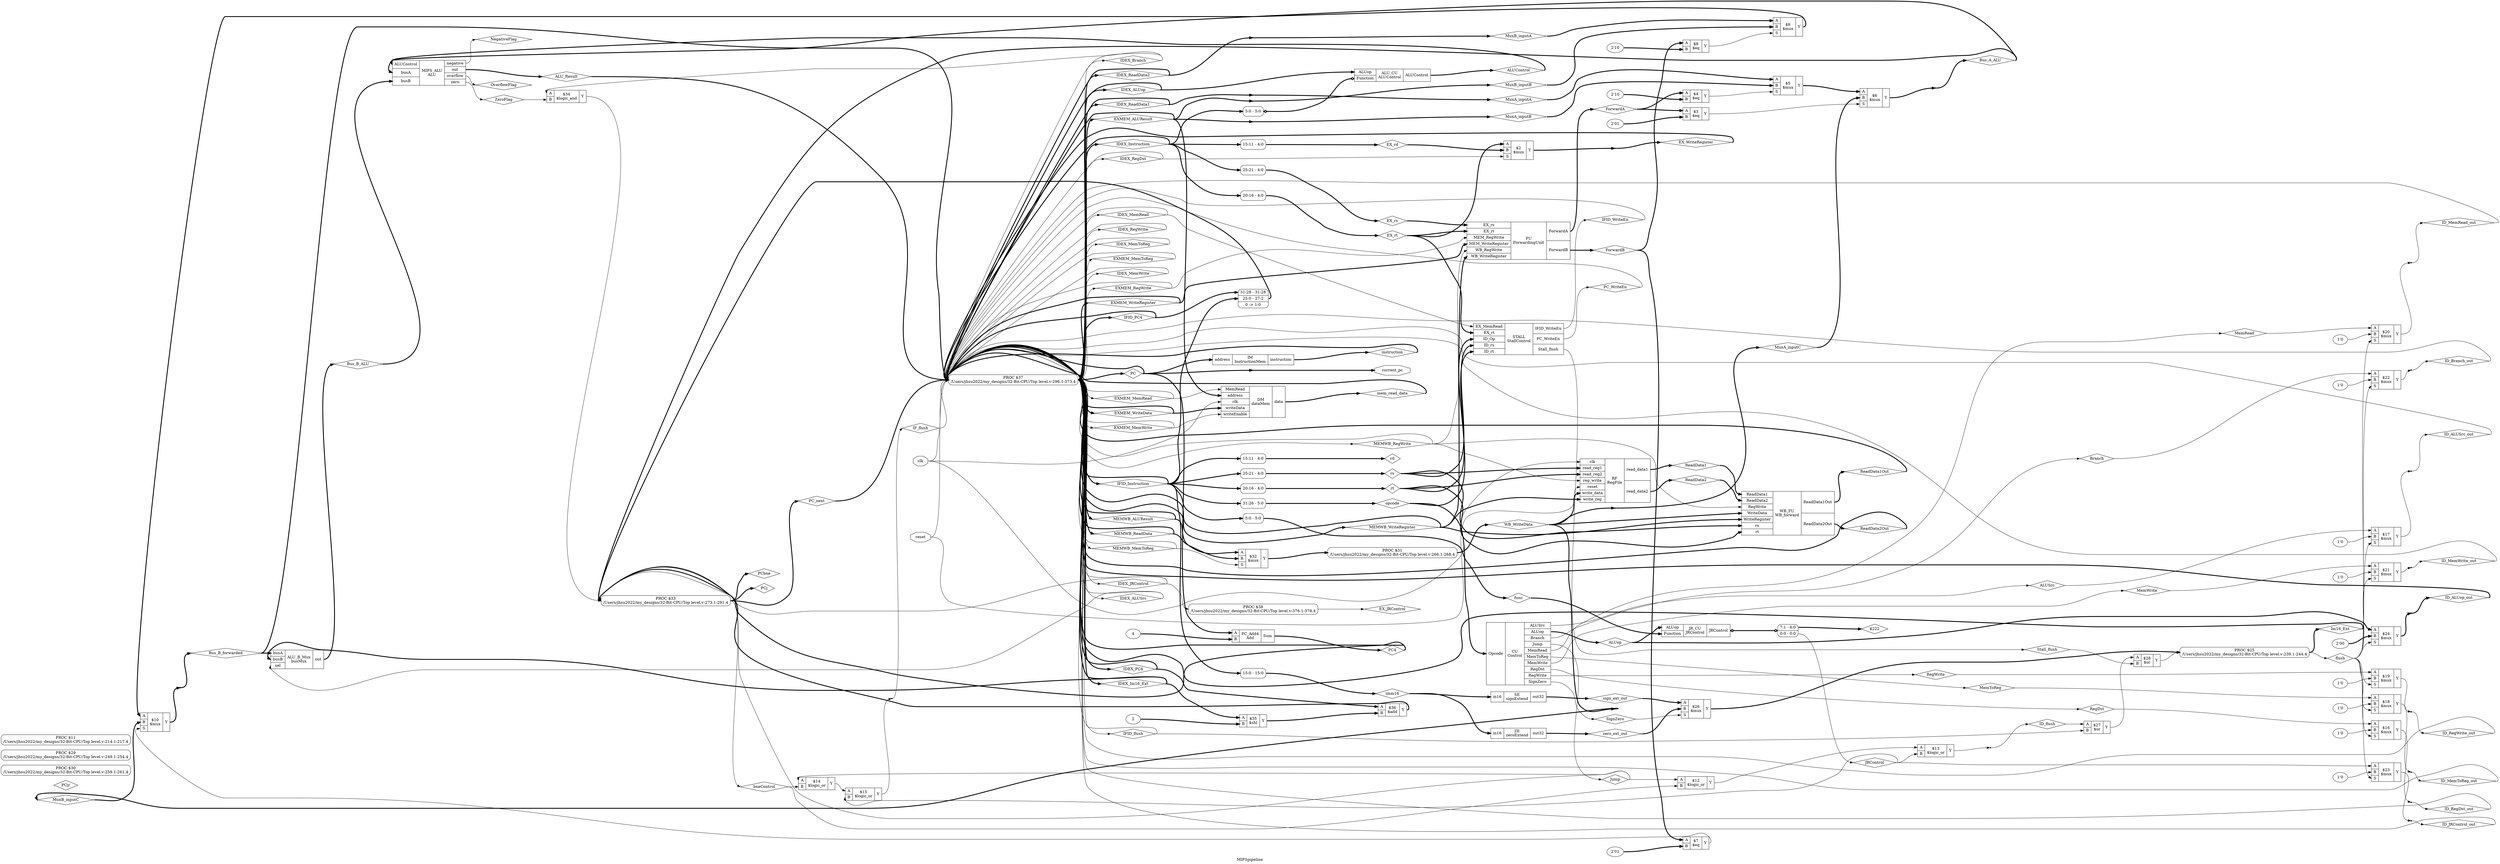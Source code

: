 digraph "MIPSpipeline" {
label="MIPSpipeline";
rankdir="LR";
remincross=true;
n72 [ shape=diamond, label="MuxB_inputC", color="black", fontcolor="black"];
n73 [ shape=diamond, label="MuxB_inputB", color="black", fontcolor="black"];
n74 [ shape=diamond, label="MuxB_inputA", color="black", fontcolor="black"];
n75 [ shape=diamond, label="MuxA_inputC", color="black", fontcolor="black"];
n76 [ shape=diamond, label="MuxA_inputB", color="black", fontcolor="black"];
n77 [ shape=diamond, label="MuxA_inputA", color="black", fontcolor="black"];
n78 [ shape=diamond, label="EX_WriteRegister", color="black", fontcolor="black"];
n79 [ shape=diamond, label="EX_rd", color="black", fontcolor="black"];
n80 [ shape=diamond, label="EX_rt", color="black", fontcolor="black"];
n81 [ shape=diamond, label="EX_rs", color="black", fontcolor="black"];
n82 [ shape=diamond, label="func", color="black", fontcolor="black"];
n83 [ shape=diamond, label="imm16", color="black", fontcolor="black"];
n84 [ shape=diamond, label="rd", color="black", fontcolor="black"];
n85 [ shape=diamond, label="rt", color="black", fontcolor="black"];
n86 [ shape=diamond, label="rs", color="black", fontcolor="black"];
n87 [ shape=diamond, label="opcode", color="black", fontcolor="black"];
n88 [ shape=diamond, label="ID_ALUop_out", color="black", fontcolor="black"];
n89 [ shape=diamond, label="ID_JRControl_out", color="black", fontcolor="black"];
n90 [ shape=diamond, label="ID_Branch_out", color="black", fontcolor="black"];
n91 [ shape=diamond, label="ID_MemWrite_out", color="black", fontcolor="black"];
n92 [ shape=diamond, label="ID_MemRead_out", color="black", fontcolor="black"];
n93 [ shape=diamond, label="ID_RegWrite_out", color="black", fontcolor="black"];
n94 [ shape=diamond, label="ID_MemToReg_out", color="black", fontcolor="black"];
n95 [ shape=diamond, label="ID_ALUSrc_out", color="black", fontcolor="black"];
n96 [ shape=diamond, label="ID_RegDst_out", color="black", fontcolor="black"];
n97 [ shape=diamond, label="EX_JRControl", color="black", fontcolor="black"];
n98 [ shape=diamond, label="IFID_WriteEn", color="black", fontcolor="black"];
n99 [ shape=diamond, label="PC_WriteEn", color="black", fontcolor="black"];
n100 [ shape=diamond, label="flush", color="black", fontcolor="black"];
n101 [ shape=diamond, label="Stall_flush", color="black", fontcolor="black"];
n102 [ shape=diamond, label="ID_flush", color="black", fontcolor="black"];
n103 [ shape=diamond, label="IF_flush", color="black", fontcolor="black"];
n104 [ shape=diamond, label="bneControl", color="black", fontcolor="black"];
n105 [ shape=diamond, label="NegativeFlag", color="black", fontcolor="black"];
n106 [ shape=diamond, label="OverflowFlag", color="black", fontcolor="black"];
n107 [ shape=diamond, label="ZeroFlag", color="black", fontcolor="black"];
n108 [ shape=diamond, label="JRControl", color="black", fontcolor="black"];
n109 [ shape=diamond, label="ForwardB", color="black", fontcolor="black"];
n110 [ shape=diamond, label="ForwardA", color="black", fontcolor="black"];
n111 [ shape=diamond, label="ALUControl", color="black", fontcolor="black"];
n112 [ shape=diamond, label="ALUop", color="black", fontcolor="black"];
n113 [ shape=diamond, label="SignZero", color="black", fontcolor="black"];
n114 [ shape=diamond, label="Jump", color="black", fontcolor="black"];
n115 [ shape=diamond, label="Branch", color="black", fontcolor="black"];
n116 [ shape=diamond, label="MemWrite", color="black", fontcolor="black"];
n117 [ shape=diamond, label="MemRead", color="black", fontcolor="black"];
n118 [ shape=diamond, label="RegWrite", color="black", fontcolor="black"];
n119 [ shape=diamond, label="MemToReg", color="black", fontcolor="black"];
n120 [ shape=diamond, label="ALUSrc", color="black", fontcolor="black"];
n121 [ shape=diamond, label="RegDst", color="black", fontcolor="black"];
n122 [ shape=diamond, label="PCjr", color="black", fontcolor="black"];
n123 [ shape=diamond, label="PCj", color="black", fontcolor="black"];
n124 [ shape=diamond, label="PCbne", color="black", fontcolor="black"];
n125 [ shape=diamond, label="WB_WriteData", color="black", fontcolor="black"];
n126 [ shape=diamond, label="mem_read_data", color="black", fontcolor="black"];
n127 [ shape=diamond, label="ALU_Result", color="black", fontcolor="black"];
n128 [ shape=diamond, label="Bus_B_forwarded", color="black", fontcolor="black"];
n129 [ shape=diamond, label="Bus_B_ALU", color="black", fontcolor="black"];
n130 [ shape=diamond, label="Bus_A_ALU", color="black", fontcolor="black"];
n131 [ shape=diamond, label="Im16_Ext", color="black", fontcolor="black"];
n132 [ shape=diamond, label="zero_ext_out", color="black", fontcolor="black"];
n133 [ shape=diamond, label="sign_ext_out", color="black", fontcolor="black"];
n134 [ shape=diamond, label="ReadData2Out", color="black", fontcolor="black"];
n135 [ shape=diamond, label="ReadData1Out", color="black", fontcolor="black"];
n136 [ shape=diamond, label="ReadData2", color="black", fontcolor="black"];
n137 [ shape=diamond, label="ReadData1", color="black", fontcolor="black"];
n138 [ shape=diamond, label="instruction", color="black", fontcolor="black"];
n139 [ shape=diamond, label="PC4", color="black", fontcolor="black"];
n140 [ shape=diamond, label="PC_next", color="black", fontcolor="black"];
n141 [ shape=diamond, label="MEMWB_WriteRegister", color="black", fontcolor="black"];
n142 [ shape=diamond, label="MEMWB_RegWrite", color="black", fontcolor="black"];
n143 [ shape=diamond, label="MEMWB_MemToReg", color="black", fontcolor="black"];
n144 [ shape=diamond, label="EXMEM_WriteRegister", color="black", fontcolor="black"];
n145 [ shape=diamond, label="EXMEM_MemWrite", color="black", fontcolor="black"];
n146 [ shape=diamond, label="EXMEM_MemRead", color="black", fontcolor="black"];
n147 [ shape=diamond, label="EXMEM_RegWrite", color="black", fontcolor="black"];
n148 [ shape=diamond, label="EXMEM_MemToReg", color="black", fontcolor="black"];
n149 [ shape=diamond, label="IDEX_ALUop", color="black", fontcolor="black"];
n150 [ shape=diamond, label="IDEX_JRControl", color="black", fontcolor="black"];
n151 [ shape=diamond, label="IDEX_Branch", color="black", fontcolor="black"];
n152 [ shape=diamond, label="IDEX_MemWrite", color="black", fontcolor="black"];
n153 [ shape=diamond, label="IDEX_MemRead", color="black", fontcolor="black"];
n154 [ shape=diamond, label="IDEX_RegWrite", color="black", fontcolor="black"];
n155 [ shape=diamond, label="IDEX_MemToReg", color="black", fontcolor="black"];
n156 [ shape=diamond, label="IDEX_ALUSrc", color="black", fontcolor="black"];
n157 [ shape=diamond, label="IDEX_RegDst", color="black", fontcolor="black"];
n158 [ shape=diamond, label="IFID_flush", color="black", fontcolor="black"];
n159 [ shape=diamond, label="MEMWB_ALUResult", color="black", fontcolor="black"];
n160 [ shape=diamond, label="MEMWB_ReadData", color="black", fontcolor="black"];
n161 [ shape=diamond, label="EXMEM_WriteData", color="black", fontcolor="black"];
n162 [ shape=diamond, label="EXMEM_ALUResult", color="black", fontcolor="black"];
n163 [ shape=diamond, label="IDEX_Instruction", color="black", fontcolor="black"];
n164 [ shape=diamond, label="IDEX_Im16_Ext", color="black", fontcolor="black"];
n165 [ shape=diamond, label="IDEX_ReadData2", color="black", fontcolor="black"];
n166 [ shape=diamond, label="IDEX_ReadData1", color="black", fontcolor="black"];
n167 [ shape=diamond, label="IDEX_PC4", color="black", fontcolor="black"];
n168 [ shape=diamond, label="IFID_Instruction", color="black", fontcolor="black"];
n169 [ shape=diamond, label="IFID_PC4", color="black", fontcolor="black"];
n170 [ shape=diamond, label="PC", color="black", fontcolor="black"];
n171 [ shape=octagon, label="current_pc", color="black", fontcolor="black"];
n172 [ shape=octagon, label="reset", color="black", fontcolor="black"];
n173 [ shape=octagon, label="clk", color="black", fontcolor="black"];
c177 [ shape=record, label="{{<p174> A|<p175> B}|$36\n$add|{<p176> Y}}",  ];
v0 [ label="2" ];
c178 [ shape=record, label="{{<p174> A|<p175> B}|$35\n$shl|{<p176> Y}}",  ];
c179 [ shape=record, label="{{<p174> A|<p175> B}|$34\n$logic_and|{<p176> Y}}",  ];
c181 [ shape=record, label="{{<p174> A|<p175> B|<p180> S}|$32\n$mux|{<p176> Y}}",  ];
c182 [ shape=record, label="{{<p174> A|<p175> B}|$28\n$or|{<p176> Y}}",  ];
c183 [ shape=record, label="{{<p174> A|<p175> B}|$27\n$or|{<p176> Y}}",  ];
c184 [ shape=record, label="{{<p174> A|<p175> B|<p180> S}|$26\n$mux|{<p176> Y}}",  ];
v1 [ label="2'00" ];
c185 [ shape=record, label="{{<p174> A|<p175> B|<p180> S}|$24\n$mux|{<p176> Y}}",  ];
v2 [ label="1'0" ];
c186 [ shape=record, label="{{<p174> A|<p175> B|<p180> S}|$23\n$mux|{<p176> Y}}",  ];
v3 [ label="1'0" ];
c187 [ shape=record, label="{{<p174> A|<p175> B|<p180> S}|$22\n$mux|{<p176> Y}}",  ];
v4 [ label="1'0" ];
c188 [ shape=record, label="{{<p174> A|<p175> B|<p180> S}|$21\n$mux|{<p176> Y}}",  ];
v5 [ label="1'0" ];
c189 [ shape=record, label="{{<p174> A|<p175> B|<p180> S}|$20\n$mux|{<p176> Y}}",  ];
v6 [ label="1'0" ];
c190 [ shape=record, label="{{<p174> A|<p175> B|<p180> S}|$19\n$mux|{<p176> Y}}",  ];
v7 [ label="1'0" ];
c191 [ shape=record, label="{{<p174> A|<p175> B|<p180> S}|$18\n$mux|{<p176> Y}}",  ];
v8 [ label="1'0" ];
c192 [ shape=record, label="{{<p174> A|<p175> B|<p180> S}|$17\n$mux|{<p176> Y}}",  ];
v9 [ label="1'0" ];
c193 [ shape=record, label="{{<p174> A|<p175> B|<p180> S}|$16\n$mux|{<p176> Y}}",  ];
c194 [ shape=record, label="{{<p174> A|<p175> B}|$15\n$logic_or|{<p176> Y}}",  ];
c195 [ shape=record, label="{{<p174> A|<p175> B}|$14\n$logic_or|{<p176> Y}}",  ];
c196 [ shape=record, label="{{<p174> A|<p175> B}|$13\n$logic_or|{<p176> Y}}",  ];
c197 [ shape=record, label="{{<p174> A|<p175> B}|$12\n$logic_or|{<p176> Y}}",  ];
c202 [ shape=record, label="{{<p117> MemRead|<p198> address|<p173> clk|<p199> writeData|<p200> writeEnable}|DM\ndataMem|{<p201> data}}",  ];
c209 [ shape=record, label="{{<p111> ALUControl|<p203> busA|<p204> busB}|MIPS_ALU\nALU|{<p205> negative|<p206> out|<p207> overflow|<p208> zero}}",  ];
c211 [ shape=record, label="{{<p203> busA|<p204> busB|<p210> sel}|ALU_B_Mux\nbusMux|{<p206> out}}",  ];
c212 [ shape=record, label="{{<p174> A|<p175> B|<p180> S}|$10\n$mux|{<p176> Y}}",  ];
c213 [ shape=record, label="{{<p174> A|<p175> B|<p180> S}|$9\n$mux|{<p176> Y}}",  ];
v10 [ label="2'10" ];
c214 [ shape=record, label="{{<p174> A|<p175> B}|$8\n$eq|{<p176> Y}}",  ];
v11 [ label="2'01" ];
c215 [ shape=record, label="{{<p174> A|<p175> B}|$7\n$eq|{<p176> Y}}",  ];
c216 [ shape=record, label="{{<p174> A|<p175> B|<p180> S}|$6\n$mux|{<p176> Y}}",  ];
c217 [ shape=record, label="{{<p174> A|<p175> B|<p180> S}|$5\n$mux|{<p176> Y}}",  ];
v12 [ label="2'10" ];
c218 [ shape=record, label="{{<p174> A|<p175> B}|$4\n$eq|{<p176> Y}}",  ];
v13 [ label="2'01" ];
c219 [ shape=record, label="{{<p174> A|<p175> B}|$3\n$eq|{<p176> Y}}",  ];
c221 [ shape=record, label="{{<p112> ALUop|<p220> Function}|ALU_CU\nALUControl|{<p111> ALUControl}}",  ];
x14 [ shape=record, style=rounded, label="<s0> 5:0 - 5:0 ", color="black", fontcolor="black" ];
x14:e -> c221:p220:w [arrowhead=odiamond, arrowtail=odiamond, dir=both, color="black", fontcolor="black", style="setlinewidth(3)", label=""];
c224 [ shape=record, label="{{<p222> in16}|ZE\nzeroExtend|{<p223> out32}}",  ];
c225 [ shape=record, label="{{<p222> in16}|SE\nsignExtend|{<p223> out32}}",  ];
c228 [ shape=record, label="{{<p137> ReadData1|<p136> ReadData2|<p118> RegWrite|<p226> WriteData|<p227> WriteRegister|<p86> rs|<p85> rt}|WB_FU\nWB_forward|{<p135> ReadData1Out|<p134> ReadData2Out}}",  ];
c233 [ shape=record, label="{{<p81> EX_rs|<p80> EX_rt|<p229> MEM_RegWrite|<p230> MEM_WriteRegister|<p231> WB_RegWrite|<p232> WB_WriteRegister}|FU\nForwardingUnit|{<p110> ForwardA|<p109> ForwardB}}",  ];
c238 [ shape=record, label="{{<p234> EX_MemRead|<p80> EX_rt|<p235> ID_Op|<p236> ID_rs|<p237> ID_rt}|STALL\nStallControl|{<p98> IFID_WriteEn|<p99> PC_WriteEn|<p101> Stall_flush}}",  ];
c246 [ shape=record, label="{{<p173> clk|<p239> read_reg1|<p240> read_reg2|<p241> reg_write|<p172> reset|<p242> write_data|<p243> write_reg}|RF\nRegFile|{<p244> read_data1|<p245> read_data2}}",  ];
c247 [ shape=record, label="{{<p112> ALUop|<p220> Function}|JR_CU\nJRControl|{<p108> JRControl}}",  ];
x15 [ shape=record, style=rounded, label="<s1> 7:1 - 6:0 |<s0> 0:0 - 0:0 ", color="black", fontcolor="black" ];
c247:p108:e -> x15:w [arrowhead=odiamond, arrowtail=odiamond, dir=both, color="black", fontcolor="black", style="setlinewidth(3)", label=""];
c249 [ shape=record, label="{{<p248> Opcode}|CU\nControl|{<p120> ALUSrc|<p112> ALUop|<p115> Branch|<p114> Jump|<p117> MemRead|<p119> MemToReg|<p116> MemWrite|<p121> RegDst|<p118> RegWrite|<p113> SignZero}}",  ];
v16 [ label="4" ];
c251 [ shape=record, label="{{<p174> A|<p175> B}|PC_Add4\nAdd|{<p250> Sum}}",  ];
c252 [ shape=record, label="{{<p198> address}|IM\nInstructionMem|{<p138> instruction}}",  ];
c253 [ shape=record, label="{{<p174> A|<p175> B|<p180> S}|$2\n$mux|{<p176> Y}}",  ];
p17 [shape=box, style=rounded, label="PROC $38\n/Users/jhsu2022/my_designs/32-Bit-CPU/Top level.v:376.1-378.4", ];
p18 [shape=box, style=rounded, label="PROC $37\n/Users/jhsu2022/my_designs/32-Bit-CPU/Top level.v:296.1-373.4", ];
x20 [ shape=record, style=rounded, label="<s2> 31:28 - 31:28 |<s1> 25:0 - 27:2 |0 -&gt; 1:0 ", color="black", fontcolor="black" ];
p19 [shape=box, style=rounded, label="PROC $33\n/Users/jhsu2022/my_designs/32-Bit-CPU/Top level.v:273.1-291.4", ];
p21 [shape=box, style=rounded, label="PROC $31\n/Users/jhsu2022/my_designs/32-Bit-CPU/Top level.v:266.1-268.4", ];
p22 [shape=box, style=rounded, label="PROC $30\n/Users/jhsu2022/my_designs/32-Bit-CPU/Top level.v:259.1-261.4", ];
p23 [shape=box, style=rounded, label="PROC $29\n/Users/jhsu2022/my_designs/32-Bit-CPU/Top level.v:249.1-254.4", ];
p24 [shape=box, style=rounded, label="PROC $25\n/Users/jhsu2022/my_designs/32-Bit-CPU/Top level.v:239.1-244.4", ];
p25 [shape=box, style=rounded, label="PROC $11\n/Users/jhsu2022/my_designs/32-Bit-CPU/Top level.v:214.1-217.4", ];
x26 [shape=point, ];
x27 [ shape=record, style=rounded, label="<s0> 31:26 - 5:0 ", color="black", fontcolor="black" ];
x28 [ shape=record, style=rounded, label="<s0> 25:21 - 4:0 ", color="black", fontcolor="black" ];
x29 [ shape=record, style=rounded, label="<s0> 20:16 - 4:0 ", color="black", fontcolor="black" ];
x30 [ shape=record, style=rounded, label="<s0> 15:11 - 4:0 ", color="black", fontcolor="black" ];
x31 [ shape=record, style=rounded, label="<s0> 15:0 - 15:0 ", color="black", fontcolor="black" ];
x32 [ shape=record, style=rounded, label="<s0> 5:0 - 5:0 ", color="black", fontcolor="black" ];
x33 [ shape=record, style=rounded, label="<s0> 25:21 - 4:0 ", color="black", fontcolor="black" ];
x34 [ shape=record, style=rounded, label="<s0> 20:16 - 4:0 ", color="black", fontcolor="black" ];
x35 [ shape=record, style=rounded, label="<s0> 15:11 - 4:0 ", color="black", fontcolor="black" ];
x36 [shape=point, ];
x37 [shape=point, ];
x38 [shape=point, ];
x39 [shape=point, ];
x40 [shape=point, ];
x41 [shape=point, ];
x42 [shape=point, ];
x43 [shape=point, ];
x44 [shape=point, ];
x45 [shape=point, ];
x46 [shape=point, ];
x47 [shape=point, ];
x48 [shape=point, ];
x49 [shape=point, ];
x50 [shape=point, ];
x51 [shape=point, ];
x52 [shape=point, ];
x53 [shape=point, ];
x54 [shape=point, ];
x55 [shape=point, ];
n1 [ shape=diamond, label="$222" ];
x15:s1:e -> n1:w [color="black", fontcolor="black", style="setlinewidth(3)", label=""];
p24:e -> n100:w [color="black", fontcolor="black", label=""];
n100:e -> c185:p180:w [color="black", fontcolor="black", label=""];
n100:e -> c186:p180:w [color="black", fontcolor="black", label=""];
n100:e -> c187:p180:w [color="black", fontcolor="black", label=""];
n100:e -> c188:p180:w [color="black", fontcolor="black", label=""];
n100:e -> c189:p180:w [color="black", fontcolor="black", label=""];
n100:e -> c190:p180:w [color="black", fontcolor="black", label=""];
n100:e -> c191:p180:w [color="black", fontcolor="black", label=""];
n100:e -> c192:p180:w [color="black", fontcolor="black", label=""];
n100:e -> c193:p180:w [color="black", fontcolor="black", label=""];
c238:p101:e -> n101:w [color="black", fontcolor="black", label=""];
n101:e -> c182:p175:w [color="black", fontcolor="black", label=""];
x45:e -> n102:w [color="black", fontcolor="black", label=""];
n102:e -> c183:p174:w [color="black", fontcolor="black", label=""];
x46:e -> n103:w [color="black", fontcolor="black", label=""];
n103:e -> p18:w [color="black", fontcolor="black", label=""];
p19:e -> n104:w [color="black", fontcolor="black", label=""];
n104:e -> c195:p175:w [color="black", fontcolor="black", label=""];
n104:e -> c197:p175:w [color="black", fontcolor="black", label=""];
c209:p205:e -> n105:w [color="black", fontcolor="black", label=""];
c209:p207:e -> n106:w [color="black", fontcolor="black", label=""];
c209:p208:e -> n107:w [color="black", fontcolor="black", label=""];
n107:e -> c179:p175:w [color="black", fontcolor="black", label=""];
x15:s0:e -> n108:w [color="black", fontcolor="black", label=""];
n108:e -> c186:p174:w [color="black", fontcolor="black", label=""];
n108:e -> c194:p175:w [color="black", fontcolor="black", label=""];
n108:e -> c196:p175:w [color="black", fontcolor="black", label=""];
c233:p109:e -> n109:w [color="black", fontcolor="black", style="setlinewidth(3)", label=""];
n109:e -> c214:p174:w [color="black", fontcolor="black", style="setlinewidth(3)", label=""];
n109:e -> c215:p174:w [color="black", fontcolor="black", style="setlinewidth(3)", label=""];
c233:p110:e -> n110:w [color="black", fontcolor="black", style="setlinewidth(3)", label=""];
n110:e -> c218:p174:w [color="black", fontcolor="black", style="setlinewidth(3)", label=""];
n110:e -> c219:p174:w [color="black", fontcolor="black", style="setlinewidth(3)", label=""];
c221:p111:e -> n111:w [color="black", fontcolor="black", style="setlinewidth(3)", label=""];
n111:e -> c209:p111:w [color="black", fontcolor="black", style="setlinewidth(3)", label=""];
c249:p112:e -> n112:w [color="black", fontcolor="black", style="setlinewidth(3)", label=""];
n112:e -> c185:p174:w [color="black", fontcolor="black", style="setlinewidth(3)", label=""];
n112:e -> c247:p112:w [color="black", fontcolor="black", style="setlinewidth(3)", label=""];
c249:p113:e -> n113:w [color="black", fontcolor="black", label=""];
n113:e -> c184:p180:w [color="black", fontcolor="black", label=""];
c249:p114:e -> n114:w [color="black", fontcolor="black", label=""];
n114:e -> c195:p174:w [color="black", fontcolor="black", label=""];
n114:e -> c197:p174:w [color="black", fontcolor="black", label=""];
n114:e -> p19:w [color="black", fontcolor="black", label=""];
c249:p115:e -> n115:w [color="black", fontcolor="black", label=""];
n115:e -> c187:p174:w [color="black", fontcolor="black", label=""];
c249:p116:e -> n116:w [color="black", fontcolor="black", label=""];
n116:e -> c188:p174:w [color="black", fontcolor="black", label=""];
c249:p117:e -> n117:w [color="black", fontcolor="black", label=""];
n117:e -> c189:p174:w [color="black", fontcolor="black", label=""];
c249:p118:e -> n118:w [color="black", fontcolor="black", label=""];
n118:e -> c190:p174:w [color="black", fontcolor="black", label=""];
c249:p119:e -> n119:w [color="black", fontcolor="black", label=""];
n119:e -> c191:p174:w [color="black", fontcolor="black", label=""];
c249:p120:e -> n120:w [color="black", fontcolor="black", label=""];
n120:e -> c192:p174:w [color="black", fontcolor="black", label=""];
c249:p121:e -> n121:w [color="black", fontcolor="black", label=""];
n121:e -> c193:p174:w [color="black", fontcolor="black", label=""];
p19:e -> n123:w [color="black", fontcolor="black", style="setlinewidth(3)", label=""];
p19:e -> n124:w [color="black", fontcolor="black", style="setlinewidth(3)", label=""];
p21:e -> n125:w [color="black", fontcolor="black", style="setlinewidth(3)", label=""];
n125:e -> c228:p226:w [color="black", fontcolor="black", style="setlinewidth(3)", label=""];
n125:e -> c246:p242:w [color="black", fontcolor="black", style="setlinewidth(3)", label=""];
n125:e -> x39:w [color="black", fontcolor="black", style="setlinewidth(3)", label=""];
n125:e -> x43:w [color="black", fontcolor="black", style="setlinewidth(3)", label=""];
c202:p201:e -> n126:w [color="black", fontcolor="black", style="setlinewidth(3)", label=""];
n126:e -> p18:w [color="black", fontcolor="black", style="setlinewidth(3)", label=""];
c209:p206:e -> n127:w [color="black", fontcolor="black", style="setlinewidth(3)", label=""];
n127:e -> p18:w [color="black", fontcolor="black", style="setlinewidth(3)", label=""];
x44:e -> n128:w [color="black", fontcolor="black", style="setlinewidth(3)", label=""];
n128:e -> c211:p203:w [color="black", fontcolor="black", style="setlinewidth(3)", label=""];
n128:e -> p18:w [color="black", fontcolor="black", style="setlinewidth(3)", label=""];
c211:p206:e -> n129:w [color="black", fontcolor="black", style="setlinewidth(3)", label=""];
n129:e -> c209:p204:w [color="black", fontcolor="black", style="setlinewidth(3)", label=""];
x40:e -> n130:w [color="black", fontcolor="black", style="setlinewidth(3)", label=""];
n130:e -> c209:p203:w [color="black", fontcolor="black", style="setlinewidth(3)", label=""];
n130:e -> p19:w [color="black", fontcolor="black", style="setlinewidth(3)", label=""];
p24:e -> n131:w [color="black", fontcolor="black", style="setlinewidth(3)", label=""];
n131:e -> p18:w [color="black", fontcolor="black", style="setlinewidth(3)", label=""];
c224:p223:e -> n132:w [color="black", fontcolor="black", style="setlinewidth(3)", label=""];
n132:e -> c184:p175:w [color="black", fontcolor="black", style="setlinewidth(3)", label=""];
c225:p223:e -> n133:w [color="black", fontcolor="black", style="setlinewidth(3)", label=""];
n133:e -> c184:p174:w [color="black", fontcolor="black", style="setlinewidth(3)", label=""];
c228:p134:e -> n134:w [color="black", fontcolor="black", style="setlinewidth(3)", label=""];
n134:e -> p18:w [color="black", fontcolor="black", style="setlinewidth(3)", label=""];
c228:p135:e -> n135:w [color="black", fontcolor="black", style="setlinewidth(3)", label=""];
n135:e -> p18:w [color="black", fontcolor="black", style="setlinewidth(3)", label=""];
c246:p245:e -> n136:w [color="black", fontcolor="black", style="setlinewidth(3)", label=""];
n136:e -> c228:p136:w [color="black", fontcolor="black", style="setlinewidth(3)", label=""];
c246:p244:e -> n137:w [color="black", fontcolor="black", style="setlinewidth(3)", label=""];
n137:e -> c228:p137:w [color="black", fontcolor="black", style="setlinewidth(3)", label=""];
c252:p138:e -> n138:w [color="black", fontcolor="black", style="setlinewidth(3)", label=""];
n138:e -> p18:w [color="black", fontcolor="black", style="setlinewidth(3)", label=""];
c251:p250:e -> n139:w [color="black", fontcolor="black", style="setlinewidth(3)", label=""];
n139:e -> p18:w [color="black", fontcolor="black", style="setlinewidth(3)", label=""];
n139:e -> p19:w [color="black", fontcolor="black", style="setlinewidth(3)", label=""];
p19:e -> n140:w [color="black", fontcolor="black", style="setlinewidth(3)", label=""];
n140:e -> p18:w [color="black", fontcolor="black", style="setlinewidth(3)", label=""];
p18:e -> n141:w [color="black", fontcolor="black", style="setlinewidth(3)", label=""];
n141:e -> c228:p227:w [color="black", fontcolor="black", style="setlinewidth(3)", label=""];
n141:e -> c233:p232:w [color="black", fontcolor="black", style="setlinewidth(3)", label=""];
n141:e -> c246:p243:w [color="black", fontcolor="black", style="setlinewidth(3)", label=""];
n141:e -> p18:w [color="black", fontcolor="black", style="setlinewidth(3)", label=""];
p18:e -> n142:w [color="black", fontcolor="black", label=""];
n142:e -> c228:p118:w [color="black", fontcolor="black", label=""];
n142:e -> c233:p231:w [color="black", fontcolor="black", label=""];
n142:e -> c246:p241:w [color="black", fontcolor="black", label=""];
n142:e -> p18:w [color="black", fontcolor="black", label=""];
p18:e -> n143:w [color="black", fontcolor="black", label=""];
n143:e -> c181:p180:w [color="black", fontcolor="black", label=""];
n143:e -> p18:w [color="black", fontcolor="black", label=""];
p18:e -> n144:w [color="black", fontcolor="black", style="setlinewidth(3)", label=""];
n144:e -> c233:p230:w [color="black", fontcolor="black", style="setlinewidth(3)", label=""];
n144:e -> p18:w [color="black", fontcolor="black", style="setlinewidth(3)", label=""];
p18:e -> n145:w [color="black", fontcolor="black", label=""];
n145:e -> c202:p200:w [color="black", fontcolor="black", label=""];
n145:e -> p18:w [color="black", fontcolor="black", label=""];
p18:e -> n146:w [color="black", fontcolor="black", label=""];
n146:e -> c202:p117:w [color="black", fontcolor="black", label=""];
n146:e -> p18:w [color="black", fontcolor="black", label=""];
p18:e -> n147:w [color="black", fontcolor="black", label=""];
n147:e -> c233:p229:w [color="black", fontcolor="black", label=""];
n147:e -> p18:w [color="black", fontcolor="black", label=""];
p18:e -> n148:w [color="black", fontcolor="black", label=""];
n148:e -> p18:w [color="black", fontcolor="black", label=""];
p18:e -> n149:w [color="black", fontcolor="black", style="setlinewidth(3)", label=""];
n149:e -> c221:p112:w [color="black", fontcolor="black", style="setlinewidth(3)", label=""];
n149:e -> p18:w [color="black", fontcolor="black", style="setlinewidth(3)", label=""];
p18:e -> n150:w [color="black", fontcolor="black", label=""];
n150:e -> p17:w [color="black", fontcolor="black", label=""];
n150:e -> p18:w [color="black", fontcolor="black", label=""];
n150:e -> p19:w [color="black", fontcolor="black", label=""];
p18:e -> n151:w [color="black", fontcolor="black", label=""];
n151:e -> c179:p174:w [color="black", fontcolor="black", label=""];
n151:e -> p18:w [color="black", fontcolor="black", label=""];
p18:e -> n152:w [color="black", fontcolor="black", label=""];
n152:e -> p18:w [color="black", fontcolor="black", label=""];
p18:e -> n153:w [color="black", fontcolor="black", label=""];
n153:e -> c238:p234:w [color="black", fontcolor="black", label=""];
n153:e -> p18:w [color="black", fontcolor="black", label=""];
p18:e -> n154:w [color="black", fontcolor="black", label=""];
n154:e -> p18:w [color="black", fontcolor="black", label=""];
p18:e -> n155:w [color="black", fontcolor="black", label=""];
n155:e -> p18:w [color="black", fontcolor="black", label=""];
p18:e -> n156:w [color="black", fontcolor="black", label=""];
n156:e -> c211:p210:w [color="black", fontcolor="black", label=""];
n156:e -> p18:w [color="black", fontcolor="black", label=""];
p18:e -> n157:w [color="black", fontcolor="black", label=""];
n157:e -> c253:p180:w [color="black", fontcolor="black", label=""];
n157:e -> p18:w [color="black", fontcolor="black", label=""];
p18:e -> n158:w [color="black", fontcolor="black", label=""];
n158:e -> c183:p175:w [color="black", fontcolor="black", label=""];
n158:e -> p18:w [color="black", fontcolor="black", label=""];
p18:e -> n159:w [color="black", fontcolor="black", style="setlinewidth(3)", label=""];
n159:e -> c181:p174:w [color="black", fontcolor="black", style="setlinewidth(3)", label=""];
n159:e -> p18:w [color="black", fontcolor="black", style="setlinewidth(3)", label=""];
p18:e -> n160:w [color="black", fontcolor="black", style="setlinewidth(3)", label=""];
n160:e -> c181:p175:w [color="black", fontcolor="black", style="setlinewidth(3)", label=""];
n160:e -> p18:w [color="black", fontcolor="black", style="setlinewidth(3)", label=""];
p18:e -> n161:w [color="black", fontcolor="black", style="setlinewidth(3)", label=""];
n161:e -> c202:p199:w [color="black", fontcolor="black", style="setlinewidth(3)", label=""];
n161:e -> p18:w [color="black", fontcolor="black", style="setlinewidth(3)", label=""];
p18:e -> n162:w [color="black", fontcolor="black", style="setlinewidth(3)", label=""];
n162:e -> c202:p198:w [color="black", fontcolor="black", style="setlinewidth(3)", label=""];
n162:e -> p18:w [color="black", fontcolor="black", style="setlinewidth(3)", label=""];
n162:e -> x38:w [color="black", fontcolor="black", style="setlinewidth(3)", label=""];
n162:e -> x42:w [color="black", fontcolor="black", style="setlinewidth(3)", label=""];
p18:e -> n163:w [color="black", fontcolor="black", style="setlinewidth(3)", label=""];
n163:e -> p18:w [color="black", fontcolor="black", style="setlinewidth(3)", label=""];
n163:e -> x14:s0:w [color="black", fontcolor="black", style="setlinewidth(3)", label=""];
n163:e -> x33:s0:w [color="black", fontcolor="black", style="setlinewidth(3)", label=""];
n163:e -> x34:s0:w [color="black", fontcolor="black", style="setlinewidth(3)", label=""];
n163:e -> x35:s0:w [color="black", fontcolor="black", style="setlinewidth(3)", label=""];
p18:e -> n164:w [color="black", fontcolor="black", style="setlinewidth(3)", label=""];
n164:e -> c178:p174:w [color="black", fontcolor="black", style="setlinewidth(3)", label=""];
n164:e -> c211:p204:w [color="black", fontcolor="black", style="setlinewidth(3)", label=""];
n164:e -> p18:w [color="black", fontcolor="black", style="setlinewidth(3)", label=""];
p18:e -> n165:w [color="black", fontcolor="black", style="setlinewidth(3)", label=""];
n165:e -> p18:w [color="black", fontcolor="black", style="setlinewidth(3)", label=""];
n165:e -> x41:w [color="black", fontcolor="black", style="setlinewidth(3)", label=""];
p18:e -> n166:w [color="black", fontcolor="black", style="setlinewidth(3)", label=""];
n166:e -> p18:w [color="black", fontcolor="black", style="setlinewidth(3)", label=""];
n166:e -> x37:w [color="black", fontcolor="black", style="setlinewidth(3)", label=""];
p18:e -> n167:w [color="black", fontcolor="black", style="setlinewidth(3)", label=""];
n167:e -> c177:p174:w [color="black", fontcolor="black", style="setlinewidth(3)", label=""];
n167:e -> p18:w [color="black", fontcolor="black", style="setlinewidth(3)", label=""];
p18:e -> n168:w [color="black", fontcolor="black", style="setlinewidth(3)", label=""];
n168:e -> p18:w [color="black", fontcolor="black", style="setlinewidth(3)", label=""];
n168:e -> x20:s1:w [color="black", fontcolor="black", style="setlinewidth(3)", label=""];
n168:e -> x27:s0:w [color="black", fontcolor="black", style="setlinewidth(3)", label=""];
n168:e -> x28:s0:w [color="black", fontcolor="black", style="setlinewidth(3)", label=""];
n168:e -> x29:s0:w [color="black", fontcolor="black", style="setlinewidth(3)", label=""];
n168:e -> x30:s0:w [color="black", fontcolor="black", style="setlinewidth(3)", label=""];
n168:e -> x31:s0:w [color="black", fontcolor="black", style="setlinewidth(3)", label=""];
n168:e -> x32:s0:w [color="black", fontcolor="black", style="setlinewidth(3)", label=""];
p18:e -> n169:w [color="black", fontcolor="black", style="setlinewidth(3)", label=""];
n169:e -> p18:w [color="black", fontcolor="black", style="setlinewidth(3)", label=""];
n169:e -> x20:s2:w [color="black", fontcolor="black", style="setlinewidth(3)", label=""];
p18:e -> n170:w [color="black", fontcolor="black", style="setlinewidth(3)", label=""];
n170:e -> c251:p174:w [color="black", fontcolor="black", style="setlinewidth(3)", label=""];
n170:e -> c252:p198:w [color="black", fontcolor="black", style="setlinewidth(3)", label=""];
n170:e -> p18:w [color="black", fontcolor="black", style="setlinewidth(3)", label=""];
n170:e -> x26:w [color="black", fontcolor="black", style="setlinewidth(3)", label=""];
x26:e -> n171:w [color="black", fontcolor="black", style="setlinewidth(3)", label=""];
n172:e -> c246:p172:w [color="black", fontcolor="black", label=""];
n172:e -> p18:w [color="black", fontcolor="black", label=""];
n173:e -> c202:p173:w [color="black", fontcolor="black", label=""];
n173:e -> c246:p173:w [color="black", fontcolor="black", label=""];
n173:e -> p18:w [color="black", fontcolor="black", label=""];
c177:p176:e -> p19:w [color="black", fontcolor="black", style="setlinewidth(3)", label=""];
c178:p176:e -> c177:p175:w [color="black", fontcolor="black", style="setlinewidth(3)", label=""];
c179:p176:e -> p19:w [color="black", fontcolor="black", label=""];
c181:p176:e -> p21:w [color="black", fontcolor="black", style="setlinewidth(3)", label=""];
c182:p176:e -> p24:w [color="black", fontcolor="black", label=""];
c183:p176:e -> c182:p174:w [color="black", fontcolor="black", label=""];
c184:p176:e -> p24:w [color="black", fontcolor="black", style="setlinewidth(3)", label=""];
c185:p176:e -> x55:w [color="black", fontcolor="black", style="setlinewidth(3)", label=""];
c186:p176:e -> x54:w [color="black", fontcolor="black", label=""];
c187:p176:e -> x53:w [color="black", fontcolor="black", label=""];
c188:p176:e -> x52:w [color="black", fontcolor="black", label=""];
c189:p176:e -> x51:w [color="black", fontcolor="black", label=""];
c190:p176:e -> x50:w [color="black", fontcolor="black", label=""];
c191:p176:e -> x49:w [color="black", fontcolor="black", label=""];
c192:p176:e -> x48:w [color="black", fontcolor="black", label=""];
c193:p176:e -> x47:w [color="black", fontcolor="black", label=""];
c194:p176:e -> x46:w [color="black", fontcolor="black", label=""];
c195:p176:e -> c194:p174:w [color="black", fontcolor="black", label=""];
c196:p176:e -> x45:w [color="black", fontcolor="black", label=""];
c197:p176:e -> c196:p174:w [color="black", fontcolor="black", label=""];
c212:p176:e -> x44:w [color="black", fontcolor="black", style="setlinewidth(3)", label=""];
c213:p176:e -> c212:p174:w [color="black", fontcolor="black", style="setlinewidth(3)", label=""];
c214:p176:e -> c213:p180:w [color="black", fontcolor="black", label=""];
c215:p176:e -> c212:p180:w [color="black", fontcolor="black", label=""];
c216:p176:e -> x40:w [color="black", fontcolor="black", style="setlinewidth(3)", label=""];
c217:p176:e -> c216:p174:w [color="black", fontcolor="black", style="setlinewidth(3)", label=""];
c218:p176:e -> c217:p180:w [color="black", fontcolor="black", label=""];
c219:p176:e -> c216:p180:w [color="black", fontcolor="black", label=""];
c253:p176:e -> x36:w [color="black", fontcolor="black", style="setlinewidth(3)", label=""];
x43:e -> n72:w [color="black", fontcolor="black", style="setlinewidth(3)", label=""];
n72:e -> c212:p175:w [color="black", fontcolor="black", style="setlinewidth(3)", label=""];
x42:e -> n73:w [color="black", fontcolor="black", style="setlinewidth(3)", label=""];
n73:e -> c213:p175:w [color="black", fontcolor="black", style="setlinewidth(3)", label=""];
x41:e -> n74:w [color="black", fontcolor="black", style="setlinewidth(3)", label=""];
n74:e -> c213:p174:w [color="black", fontcolor="black", style="setlinewidth(3)", label=""];
x39:e -> n75:w [color="black", fontcolor="black", style="setlinewidth(3)", label=""];
n75:e -> c216:p175:w [color="black", fontcolor="black", style="setlinewidth(3)", label=""];
x38:e -> n76:w [color="black", fontcolor="black", style="setlinewidth(3)", label=""];
n76:e -> c217:p175:w [color="black", fontcolor="black", style="setlinewidth(3)", label=""];
x37:e -> n77:w [color="black", fontcolor="black", style="setlinewidth(3)", label=""];
n77:e -> c217:p174:w [color="black", fontcolor="black", style="setlinewidth(3)", label=""];
x36:e -> n78:w [color="black", fontcolor="black", style="setlinewidth(3)", label=""];
n78:e -> p18:w [color="black", fontcolor="black", style="setlinewidth(3)", label=""];
x35:e -> n79:w [color="black", fontcolor="black", style="setlinewidth(3)", label=""];
n79:e -> c253:p175:w [color="black", fontcolor="black", style="setlinewidth(3)", label=""];
x34:e -> n80:w [color="black", fontcolor="black", style="setlinewidth(3)", label=""];
n80:e -> c233:p80:w [color="black", fontcolor="black", style="setlinewidth(3)", label=""];
n80:e -> c238:p80:w [color="black", fontcolor="black", style="setlinewidth(3)", label=""];
n80:e -> c253:p174:w [color="black", fontcolor="black", style="setlinewidth(3)", label=""];
x33:e -> n81:w [color="black", fontcolor="black", style="setlinewidth(3)", label=""];
n81:e -> c233:p81:w [color="black", fontcolor="black", style="setlinewidth(3)", label=""];
x32:e -> n82:w [color="black", fontcolor="black", style="setlinewidth(3)", label=""];
n82:e -> c247:p220:w [color="black", fontcolor="black", style="setlinewidth(3)", label=""];
x31:e -> n83:w [color="black", fontcolor="black", style="setlinewidth(3)", label=""];
n83:e -> c224:p222:w [color="black", fontcolor="black", style="setlinewidth(3)", label=""];
n83:e -> c225:p222:w [color="black", fontcolor="black", style="setlinewidth(3)", label=""];
x30:e -> n84:w [color="black", fontcolor="black", style="setlinewidth(3)", label=""];
x29:e -> n85:w [color="black", fontcolor="black", style="setlinewidth(3)", label=""];
n85:e -> c228:p85:w [color="black", fontcolor="black", style="setlinewidth(3)", label=""];
n85:e -> c238:p237:w [color="black", fontcolor="black", style="setlinewidth(3)", label=""];
n85:e -> c246:p240:w [color="black", fontcolor="black", style="setlinewidth(3)", label=""];
x28:e -> n86:w [color="black", fontcolor="black", style="setlinewidth(3)", label=""];
n86:e -> c228:p86:w [color="black", fontcolor="black", style="setlinewidth(3)", label=""];
n86:e -> c238:p236:w [color="black", fontcolor="black", style="setlinewidth(3)", label=""];
n86:e -> c246:p239:w [color="black", fontcolor="black", style="setlinewidth(3)", label=""];
x27:e -> n87:w [color="black", fontcolor="black", style="setlinewidth(3)", label=""];
n87:e -> c238:p235:w [color="black", fontcolor="black", style="setlinewidth(3)", label=""];
n87:e -> c249:p248:w [color="black", fontcolor="black", style="setlinewidth(3)", label=""];
x55:e -> n88:w [color="black", fontcolor="black", style="setlinewidth(3)", label=""];
n88:e -> p18:w [color="black", fontcolor="black", style="setlinewidth(3)", label=""];
x54:e -> n89:w [color="black", fontcolor="black", label=""];
n89:e -> p18:w [color="black", fontcolor="black", label=""];
x53:e -> n90:w [color="black", fontcolor="black", label=""];
n90:e -> p18:w [color="black", fontcolor="black", label=""];
x52:e -> n91:w [color="black", fontcolor="black", label=""];
n91:e -> p18:w [color="black", fontcolor="black", label=""];
x51:e -> n92:w [color="black", fontcolor="black", label=""];
n92:e -> p18:w [color="black", fontcolor="black", label=""];
x50:e -> n93:w [color="black", fontcolor="black", label=""];
n93:e -> p18:w [color="black", fontcolor="black", label=""];
x49:e -> n94:w [color="black", fontcolor="black", label=""];
n94:e -> p18:w [color="black", fontcolor="black", label=""];
x48:e -> n95:w [color="black", fontcolor="black", label=""];
n95:e -> p18:w [color="black", fontcolor="black", label=""];
x47:e -> n96:w [color="black", fontcolor="black", label=""];
n96:e -> p18:w [color="black", fontcolor="black", label=""];
p17:e -> n97:w [color="black", fontcolor="black", label=""];
c238:p98:e -> n98:w [color="black", fontcolor="black", label=""];
n98:e -> p18:w [color="black", fontcolor="black", label=""];
c238:p99:e -> n99:w [color="black", fontcolor="black", label=""];
n99:e -> p18:w [color="black", fontcolor="black", label=""];
v0:e -> c178:p175:w [color="black", fontcolor="black", style="setlinewidth(3)", label=""];
v1:e -> c185:p175:w [color="black", fontcolor="black", style="setlinewidth(3)", label=""];
v10:e -> c214:p175:w [color="black", fontcolor="black", style="setlinewidth(3)", label=""];
v11:e -> c215:p175:w [color="black", fontcolor="black", style="setlinewidth(3)", label=""];
v12:e -> c218:p175:w [color="black", fontcolor="black", style="setlinewidth(3)", label=""];
v13:e -> c219:p175:w [color="black", fontcolor="black", style="setlinewidth(3)", label=""];
v16:e -> c251:p175:w [color="black", fontcolor="black", style="setlinewidth(3)", label=""];
v2:e -> c186:p175:w [color="black", fontcolor="black", label=""];
v3:e -> c187:p175:w [color="black", fontcolor="black", label=""];
v4:e -> c188:p175:w [color="black", fontcolor="black", label=""];
v5:e -> c189:p175:w [color="black", fontcolor="black", label=""];
v6:e -> c190:p175:w [color="black", fontcolor="black", label=""];
v7:e -> c191:p175:w [color="black", fontcolor="black", label=""];
v8:e -> c192:p175:w [color="black", fontcolor="black", label=""];
v9:e -> c193:p175:w [color="black", fontcolor="black", label=""];
x20:e -> p19:w [color="black", fontcolor="black", style="setlinewidth(3)", label=""];
}
